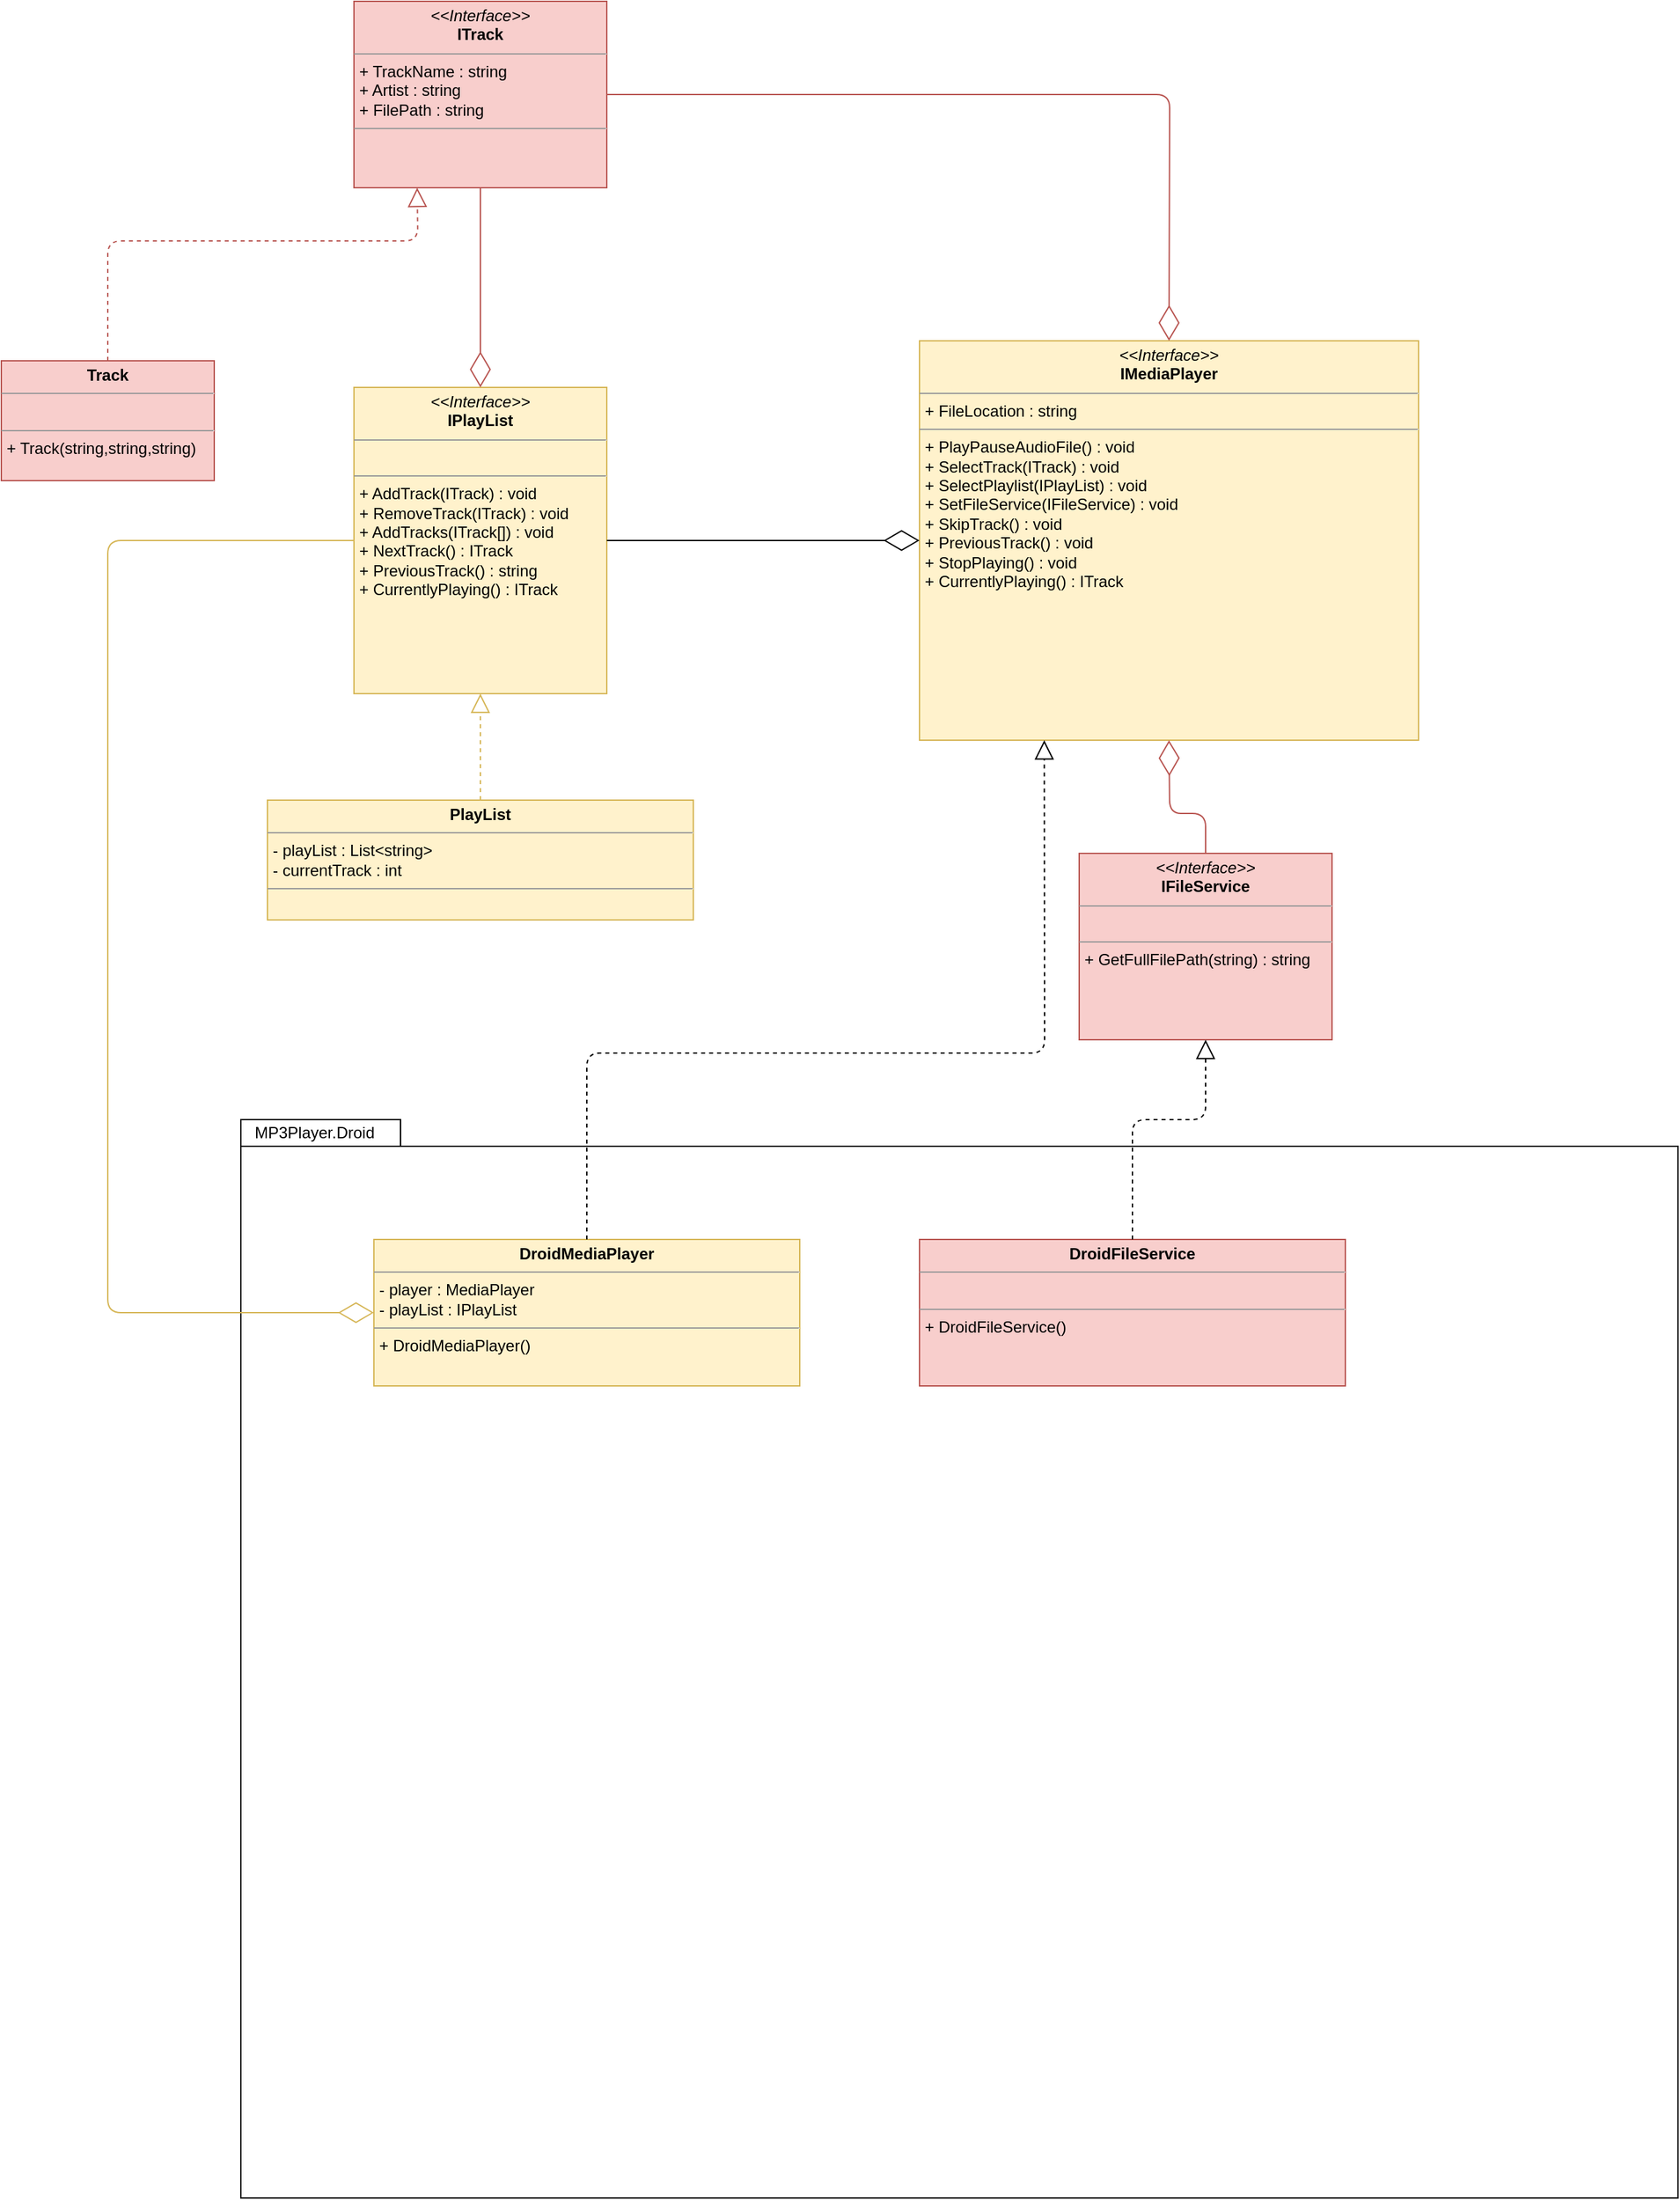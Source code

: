 <mxfile version="13.7.3" type="device"><diagram id="HUUeFHDhWBTNai8ZHie3" name="Page-1"><mxGraphModel dx="3373" dy="2067" grid="1" gridSize="10" guides="1" tooltips="1" connect="1" arrows="1" fold="1" page="1" pageScale="1" pageWidth="850" pageHeight="1100" math="0" shadow="0"><root><mxCell id="0"/><mxCell id="1" parent="0"/><mxCell id="0vaAGUW5ZTAlbGXLbAiR-6" value="&lt;p style=&quot;margin: 0px ; margin-top: 4px ; text-align: center&quot;&gt;&lt;i&gt;&amp;lt;&amp;lt;Interface&amp;gt;&amp;gt;&lt;/i&gt;&lt;br&gt;&lt;b&gt;IMediaPlayer&lt;/b&gt;&lt;/p&gt;&lt;hr size=&quot;1&quot;&gt;&lt;p style=&quot;margin: 0px ; margin-left: 4px&quot;&gt;+ FileLocation : string&lt;/p&gt;&lt;hr size=&quot;1&quot;&gt;&lt;p style=&quot;margin: 0px ; margin-left: 4px&quot;&gt;&lt;span&gt;+ PlayPauseAudioFile() : void&lt;/span&gt;&lt;br&gt;&lt;/p&gt;&lt;p style=&quot;margin: 0px ; margin-left: 4px&quot;&gt;&lt;span&gt;+ SelectTrack(ITrack) : void&lt;/span&gt;&lt;/p&gt;&lt;p style=&quot;margin: 0px ; margin-left: 4px&quot;&gt;&lt;span&gt;+ SelectPlaylist(IPlayList) : void&lt;/span&gt;&lt;/p&gt;&lt;p style=&quot;margin: 0px ; margin-left: 4px&quot;&gt;&lt;span&gt;+ SetFileService(IFileService) : void&lt;/span&gt;&lt;/p&gt;&lt;p style=&quot;margin: 0px ; margin-left: 4px&quot;&gt;+ SkipTrack() : void&lt;span&gt;&lt;br&gt;&lt;/span&gt;&lt;/p&gt;&lt;p style=&quot;margin: 0px ; margin-left: 4px&quot;&gt;+ PreviousTrack() : void&lt;/p&gt;&lt;p style=&quot;margin: 0px ; margin-left: 4px&quot;&gt;+ StopPlaying() : void&lt;/p&gt;&lt;p style=&quot;margin: 0px ; margin-left: 4px&quot;&gt;+ CurrentlyPlaying() : ITrack&lt;/p&gt;" style="verticalAlign=top;align=left;overflow=fill;fontSize=12;fontFamily=Helvetica;html=1;fillColor=#fff2cc;strokeColor=#d6b656;" parent="1" vertex="1"><mxGeometry x="-980" y="-405" width="375" height="300" as="geometry"/></mxCell><mxCell id="0vaAGUW5ZTAlbGXLbAiR-7" value="&lt;p style=&quot;margin: 0px ; margin-top: 4px ; text-align: center&quot;&gt;&lt;i&gt;&amp;lt;&amp;lt;Interface&amp;gt;&amp;gt;&lt;/i&gt;&lt;br&gt;&lt;b&gt;ITrack&lt;/b&gt;&lt;/p&gt;&lt;hr size=&quot;1&quot;&gt;&lt;p style=&quot;margin: 0px ; margin-left: 4px&quot;&gt;+ TrackName : string&lt;/p&gt;&lt;p style=&quot;margin: 0px ; margin-left: 4px&quot;&gt;+ Artist : string&lt;/p&gt;&lt;p style=&quot;margin: 0px ; margin-left: 4px&quot;&gt;+ FilePath : string&lt;/p&gt;&lt;hr size=&quot;1&quot;&gt;&lt;p style=&quot;margin: 0px ; margin-left: 4px&quot;&gt;&lt;br&gt;&lt;/p&gt;" style="verticalAlign=top;align=left;overflow=fill;fontSize=12;fontFamily=Helvetica;html=1;fillColor=#f8cecc;strokeColor=#b85450;" parent="1" vertex="1"><mxGeometry x="-1405" y="-660" width="190" height="140" as="geometry"/></mxCell><mxCell id="mlcBbqj9xhRoWr511YXS-2" value="&lt;p style=&quot;margin: 0px ; margin-top: 4px ; text-align: center&quot;&gt;&lt;i&gt;&amp;lt;&amp;lt;Interface&amp;gt;&amp;gt;&lt;/i&gt;&lt;br&gt;&lt;b&gt;IPlayList&lt;/b&gt;&lt;/p&gt;&lt;hr size=&quot;1&quot;&gt;&lt;p style=&quot;margin: 0px ; margin-left: 4px&quot;&gt;&lt;br&gt;&lt;/p&gt;&lt;hr size=&quot;1&quot;&gt;&lt;p style=&quot;margin: 0px ; margin-left: 4px&quot;&gt;+ AddTrack(ITrack) : void&lt;/p&gt;&lt;p style=&quot;margin: 0px ; margin-left: 4px&quot;&gt;+ RemoveTrack(ITrack) : void&lt;/p&gt;&lt;p style=&quot;margin: 0px ; margin-left: 4px&quot;&gt;+ AddTracks(ITrack[]) : void&lt;/p&gt;&lt;p style=&quot;margin: 0px ; margin-left: 4px&quot;&gt;+ NextTrack() : ITrack&lt;/p&gt;&lt;p style=&quot;margin: 0px ; margin-left: 4px&quot;&gt;+ PreviousTrack() : string&lt;/p&gt;&lt;p style=&quot;margin: 0px ; margin-left: 4px&quot;&gt;+ CurrentlyPlaying() : ITrack&amp;nbsp;&lt;/p&gt;&lt;p style=&quot;margin: 0px ; margin-left: 4px&quot;&gt;&lt;br&gt;&lt;/p&gt;" style="verticalAlign=top;align=left;overflow=fill;fontSize=12;fontFamily=Helvetica;html=1;fillColor=#fff2cc;strokeColor=#d6b656;" vertex="1" parent="1"><mxGeometry x="-1405" y="-370" width="190" height="230" as="geometry"/></mxCell><mxCell id="mlcBbqj9xhRoWr511YXS-3" value="" style="endArrow=diamondThin;endFill=0;endSize=24;html=1;entryX=0;entryY=0.5;entryDx=0;entryDy=0;exitX=1;exitY=0.5;exitDx=0;exitDy=0;" edge="1" parent="1" source="mlcBbqj9xhRoWr511YXS-2" target="0vaAGUW5ZTAlbGXLbAiR-6"><mxGeometry width="160" relative="1" as="geometry"><mxPoint x="-1230" y="-340" as="sourcePoint"/><mxPoint x="-1070" y="-340" as="targetPoint"/></mxGeometry></mxCell><mxCell id="mlcBbqj9xhRoWr511YXS-4" value="&lt;p style=&quot;margin: 0px ; margin-top: 4px ; text-align: center&quot;&gt;&lt;b&gt;PlayList&lt;/b&gt;&lt;/p&gt;&lt;hr size=&quot;1&quot;&gt;&lt;p style=&quot;margin: 0px ; margin-left: 4px&quot;&gt;- playList : List&amp;lt;string&amp;gt;&lt;/p&gt;&lt;p style=&quot;margin: 0px ; margin-left: 4px&quot;&gt;- currentTrack : int&lt;/p&gt;&lt;hr size=&quot;1&quot;&gt;&lt;p style=&quot;margin: 0px ; margin-left: 4px&quot;&gt;&lt;br&gt;&lt;/p&gt;" style="verticalAlign=top;align=left;overflow=fill;fontSize=12;fontFamily=Helvetica;html=1;fillColor=#fff2cc;strokeColor=#d6b656;" vertex="1" parent="1"><mxGeometry x="-1470" y="-60" width="320" height="90" as="geometry"/></mxCell><mxCell id="mlcBbqj9xhRoWr511YXS-5" value="" style="endArrow=block;dashed=1;endFill=0;endSize=12;html=1;entryX=0.5;entryY=1;entryDx=0;entryDy=0;exitX=0.5;exitY=0;exitDx=0;exitDy=0;fillColor=#fff2cc;strokeColor=#d6b656;" edge="1" parent="1" source="mlcBbqj9xhRoWr511YXS-4" target="mlcBbqj9xhRoWr511YXS-2"><mxGeometry width="160" relative="1" as="geometry"><mxPoint x="-1560" y="-90" as="sourcePoint"/><mxPoint x="-1400" y="-90" as="targetPoint"/></mxGeometry></mxCell><mxCell id="mlcBbqj9xhRoWr511YXS-8" value="" style="group" vertex="1" connectable="0" parent="1"><mxGeometry x="-1490" y="180" width="1080" height="810" as="geometry"/></mxCell><mxCell id="mlcBbqj9xhRoWr511YXS-6" value="" style="shape=folder;fontStyle=1;spacingTop=10;tabWidth=120;tabHeight=20;tabPosition=left;html=1;" vertex="1" parent="mlcBbqj9xhRoWr511YXS-8"><mxGeometry width="1080" height="810" as="geometry"/></mxCell><mxCell id="mlcBbqj9xhRoWr511YXS-7" value="MP3Player.Droid" style="text;html=1;align=center;verticalAlign=middle;resizable=0;points=[];autosize=1;" vertex="1" parent="mlcBbqj9xhRoWr511YXS-8"><mxGeometry width="110" height="20" as="geometry"/></mxCell><mxCell id="mlcBbqj9xhRoWr511YXS-9" value="&lt;p style=&quot;margin: 0px ; margin-top: 4px ; text-align: center&quot;&gt;&lt;b&gt;DroidMediaPlayer&lt;/b&gt;&lt;/p&gt;&lt;hr size=&quot;1&quot;&gt;&lt;p style=&quot;margin: 0px ; margin-left: 4px&quot;&gt;- player : MediaPlayer&lt;/p&gt;&lt;p style=&quot;margin: 0px ; margin-left: 4px&quot;&gt;- playList : IPlayList&lt;/p&gt;&lt;hr size=&quot;1&quot;&gt;&lt;p style=&quot;margin: 0px ; margin-left: 4px&quot;&gt;+ DroidMediaPlayer()&lt;/p&gt;" style="verticalAlign=top;align=left;overflow=fill;fontSize=12;fontFamily=Helvetica;html=1;fillColor=#fff2cc;strokeColor=#d6b656;" vertex="1" parent="mlcBbqj9xhRoWr511YXS-8"><mxGeometry x="100" y="90" width="320" height="110" as="geometry"/></mxCell><mxCell id="mlcBbqj9xhRoWr511YXS-21" value="&lt;p style=&quot;margin: 0px ; margin-top: 4px ; text-align: center&quot;&gt;&lt;b&gt;DroidFileService&lt;/b&gt;&lt;/p&gt;&lt;hr size=&quot;1&quot;&gt;&lt;p style=&quot;margin: 0px ; margin-left: 4px&quot;&gt;&lt;br&gt;&lt;/p&gt;&lt;hr size=&quot;1&quot;&gt;&lt;p style=&quot;margin: 0px ; margin-left: 4px&quot;&gt;+ DroidFileService()&lt;/p&gt;" style="verticalAlign=top;align=left;overflow=fill;fontSize=12;fontFamily=Helvetica;html=1;fillColor=#f8cecc;strokeColor=#b85450;" vertex="1" parent="mlcBbqj9xhRoWr511YXS-8"><mxGeometry x="510" y="90" width="320" height="110" as="geometry"/></mxCell><mxCell id="mlcBbqj9xhRoWr511YXS-10" value="" style="endArrow=block;dashed=1;endFill=0;endSize=12;html=1;entryX=0.25;entryY=1;entryDx=0;entryDy=0;exitX=0.5;exitY=0;exitDx=0;exitDy=0;" edge="1" parent="1" source="mlcBbqj9xhRoWr511YXS-9" target="0vaAGUW5ZTAlbGXLbAiR-6"><mxGeometry width="160" relative="1" as="geometry"><mxPoint x="-940" y="60" as="sourcePoint"/><mxPoint x="-780" y="60" as="targetPoint"/><Array as="points"><mxPoint x="-1230" y="130"/><mxPoint x="-886" y="130"/></Array></mxGeometry></mxCell><mxCell id="mlcBbqj9xhRoWr511YXS-11" value="" style="endArrow=diamondThin;endFill=0;endSize=24;html=1;entryX=0;entryY=0.5;entryDx=0;entryDy=0;exitX=0;exitY=0.5;exitDx=0;exitDy=0;fillColor=#fff2cc;strokeColor=#d6b656;" edge="1" parent="1" source="mlcBbqj9xhRoWr511YXS-2" target="mlcBbqj9xhRoWr511YXS-9"><mxGeometry width="160" relative="1" as="geometry"><mxPoint x="-1420" y="90" as="sourcePoint"/><mxPoint x="-1260" y="90" as="targetPoint"/><Array as="points"><mxPoint x="-1590" y="-255"/><mxPoint x="-1590" y="325"/></Array></mxGeometry></mxCell><mxCell id="mlcBbqj9xhRoWr511YXS-13" value="" style="endArrow=diamondThin;endFill=0;endSize=24;html=1;entryX=0.5;entryY=0;entryDx=0;entryDy=0;exitX=0.5;exitY=1;exitDx=0;exitDy=0;fillColor=#f8cecc;strokeColor=#b85450;" edge="1" parent="1" source="0vaAGUW5ZTAlbGXLbAiR-7" target="mlcBbqj9xhRoWr511YXS-2"><mxGeometry width="160" relative="1" as="geometry"><mxPoint x="-1310" y="-480" as="sourcePoint"/><mxPoint x="-970" y="-200" as="targetPoint"/></mxGeometry></mxCell><mxCell id="mlcBbqj9xhRoWr511YXS-14" value="" style="endArrow=diamondThin;endFill=0;endSize=24;html=1;entryX=0.5;entryY=0;entryDx=0;entryDy=0;exitX=1;exitY=0.5;exitDx=0;exitDy=0;fillColor=#f8cecc;strokeColor=#b85450;" edge="1" parent="1" source="0vaAGUW5ZTAlbGXLbAiR-7" target="0vaAGUW5ZTAlbGXLbAiR-6"><mxGeometry width="160" relative="1" as="geometry"><mxPoint x="-1040" y="-560" as="sourcePoint"/><mxPoint x="-970" y="-200" as="targetPoint"/><Array as="points"><mxPoint x="-792" y="-590"/></Array></mxGeometry></mxCell><mxCell id="mlcBbqj9xhRoWr511YXS-15" value="&lt;p style=&quot;margin: 0px ; margin-top: 4px ; text-align: center&quot;&gt;&lt;i&gt;&amp;lt;&amp;lt;Interface&amp;gt;&amp;gt;&lt;/i&gt;&lt;br&gt;&lt;b&gt;IFileService&lt;/b&gt;&lt;/p&gt;&lt;hr size=&quot;1&quot;&gt;&lt;p style=&quot;margin: 0px ; margin-left: 4px&quot;&gt;&lt;br&gt;&lt;/p&gt;&lt;hr size=&quot;1&quot;&gt;&lt;p style=&quot;margin: 0px ; margin-left: 4px&quot;&gt;+ GetFullFilePath(string) : string&lt;/p&gt;&lt;p style=&quot;margin: 0px ; margin-left: 4px&quot;&gt;&lt;br&gt;&lt;/p&gt;" style="verticalAlign=top;align=left;overflow=fill;fontSize=12;fontFamily=Helvetica;html=1;fillColor=#f8cecc;strokeColor=#b85450;" vertex="1" parent="1"><mxGeometry x="-860" y="-20" width="190" height="140" as="geometry"/></mxCell><mxCell id="mlcBbqj9xhRoWr511YXS-22" value="" style="endArrow=block;dashed=1;endFill=0;endSize=12;html=1;entryX=0.5;entryY=1;entryDx=0;entryDy=0;exitX=0.5;exitY=0;exitDx=0;exitDy=0;" edge="1" parent="1" source="mlcBbqj9xhRoWr511YXS-21" target="mlcBbqj9xhRoWr511YXS-15"><mxGeometry width="160" relative="1" as="geometry"><mxPoint x="-1220" y="280" as="sourcePoint"/><mxPoint x="-876.25" y="-50" as="targetPoint"/><Array as="points"><mxPoint x="-820" y="180"/><mxPoint x="-765" y="180"/></Array></mxGeometry></mxCell><mxCell id="mlcBbqj9xhRoWr511YXS-23" value="" style="endArrow=diamondThin;endFill=0;endSize=24;html=1;exitX=0.5;exitY=0;exitDx=0;exitDy=0;entryX=0.5;entryY=1;entryDx=0;entryDy=0;fillColor=#f8cecc;strokeColor=#b85450;" edge="1" parent="1" source="mlcBbqj9xhRoWr511YXS-15" target="0vaAGUW5ZTAlbGXLbAiR-6"><mxGeometry width="160" relative="1" as="geometry"><mxPoint x="-1110" y="30" as="sourcePoint"/><mxPoint x="-950" y="30" as="targetPoint"/><Array as="points"><mxPoint x="-765" y="-50"/><mxPoint x="-792" y="-50"/></Array></mxGeometry></mxCell><mxCell id="mlcBbqj9xhRoWr511YXS-25" value="&lt;p style=&quot;margin: 0px ; margin-top: 4px ; text-align: center&quot;&gt;&lt;b&gt;Track&lt;/b&gt;&lt;/p&gt;&lt;hr size=&quot;1&quot;&gt;&lt;p style=&quot;margin: 0px ; margin-left: 4px&quot;&gt;&lt;br&gt;&lt;/p&gt;&lt;hr size=&quot;1&quot;&gt;&lt;p style=&quot;margin: 0px ; margin-left: 4px&quot;&gt;+ Track(string,string,string)&lt;/p&gt;" style="verticalAlign=top;align=left;overflow=fill;fontSize=12;fontFamily=Helvetica;html=1;fillColor=#f8cecc;strokeColor=#b85450;" vertex="1" parent="1"><mxGeometry x="-1670" y="-390" width="160" height="90" as="geometry"/></mxCell><mxCell id="mlcBbqj9xhRoWr511YXS-26" value="" style="endArrow=block;dashed=1;endFill=0;endSize=12;html=1;entryX=0.25;entryY=1;entryDx=0;entryDy=0;exitX=0.5;exitY=0;exitDx=0;exitDy=0;fillColor=#f8cecc;strokeColor=#b85450;" edge="1" parent="1" source="mlcBbqj9xhRoWr511YXS-25" target="0vaAGUW5ZTAlbGXLbAiR-7"><mxGeometry width="160" relative="1" as="geometry"><mxPoint x="-1630" y="-550" as="sourcePoint"/><mxPoint x="-1470" y="-550" as="targetPoint"/><Array as="points"><mxPoint x="-1590" y="-480"/><mxPoint x="-1357" y="-480"/></Array></mxGeometry></mxCell></root></mxGraphModel></diagram></mxfile>